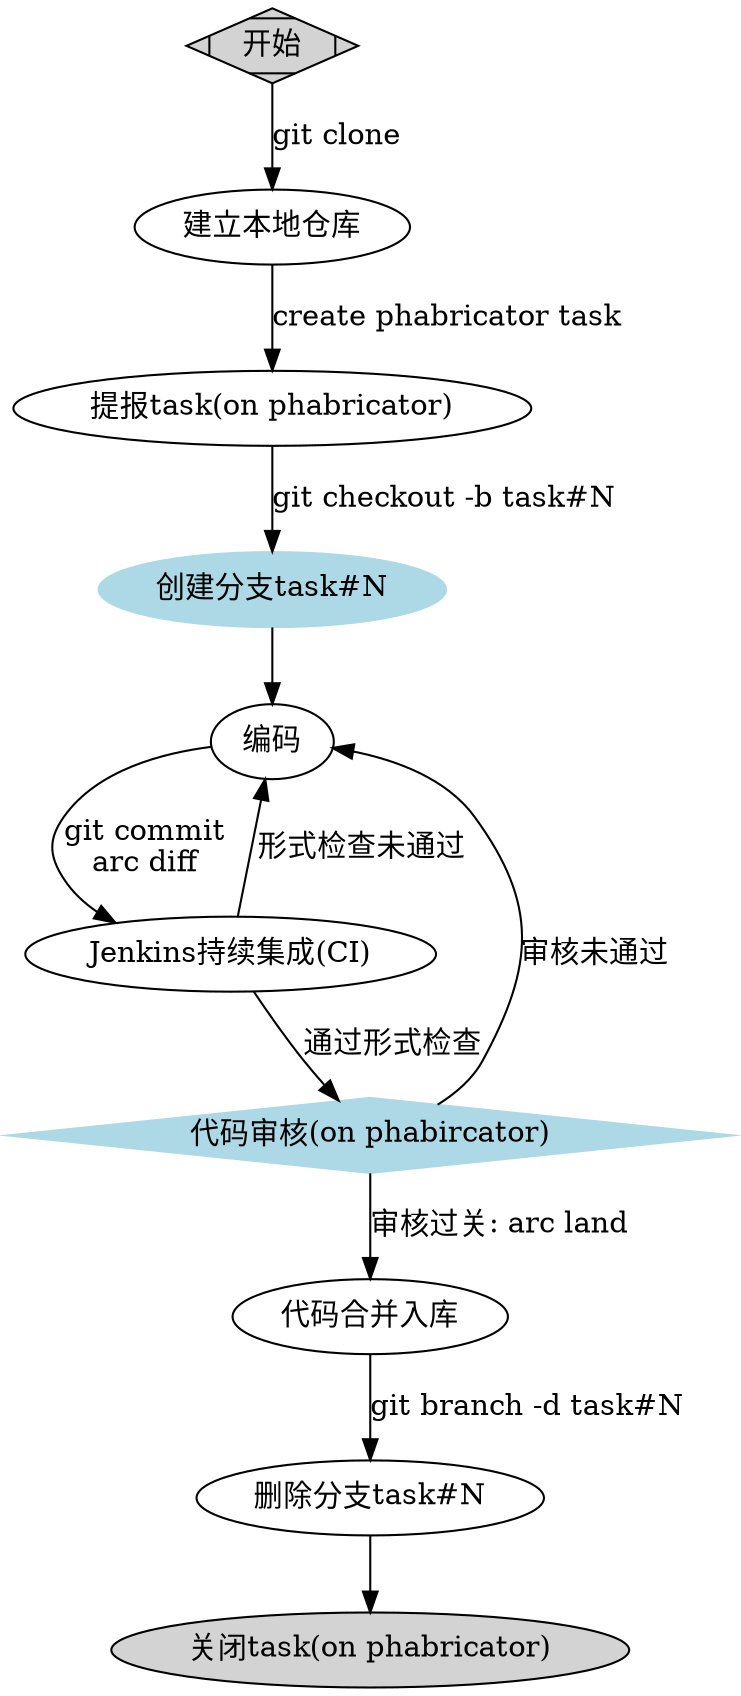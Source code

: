digraph G {
    begin[label = "开始", shape=Mdiamond, style=filled];
    local_repo[label = "建立本地仓库"];
    create_issue[label = "提报task(on phabricator)"];
    create_branch[label = "创建分支task#N",color="lightblue",style=filled];
    coding[label="编码"];
    jenkins[label="Jenkins持续集成(CI)"];
    code_review[label = "代码审核(on phabircator)",shape=diamond,color="lightblue",style=filled];
    code_merge[label = "代码合并入库"];
    remove_branch[label="删除分支task#N"];
    close_issue[label="关闭task(on phabricator)",style=filled];



    begin->local_repo[label = "git clone"];
    local_repo->create_issue[label = "create phabricator task"];
    create_issue->create_branch[label="git checkout -b task#N"];
    create_branch->coding;
    coding->jenkins[label="git commit\narc diff"];
    jenkins->code_review[label="通过形式检查"];
    jenkins->coding[label="形式检查未通过"];
    code_review->code_merge[label="审核过关: arc land"];
    code_merge->remove_branch[label="git branch -d task#N"];
    remove_branch->close_issue;

    code_review->coding[label="审核未通过"];

}
